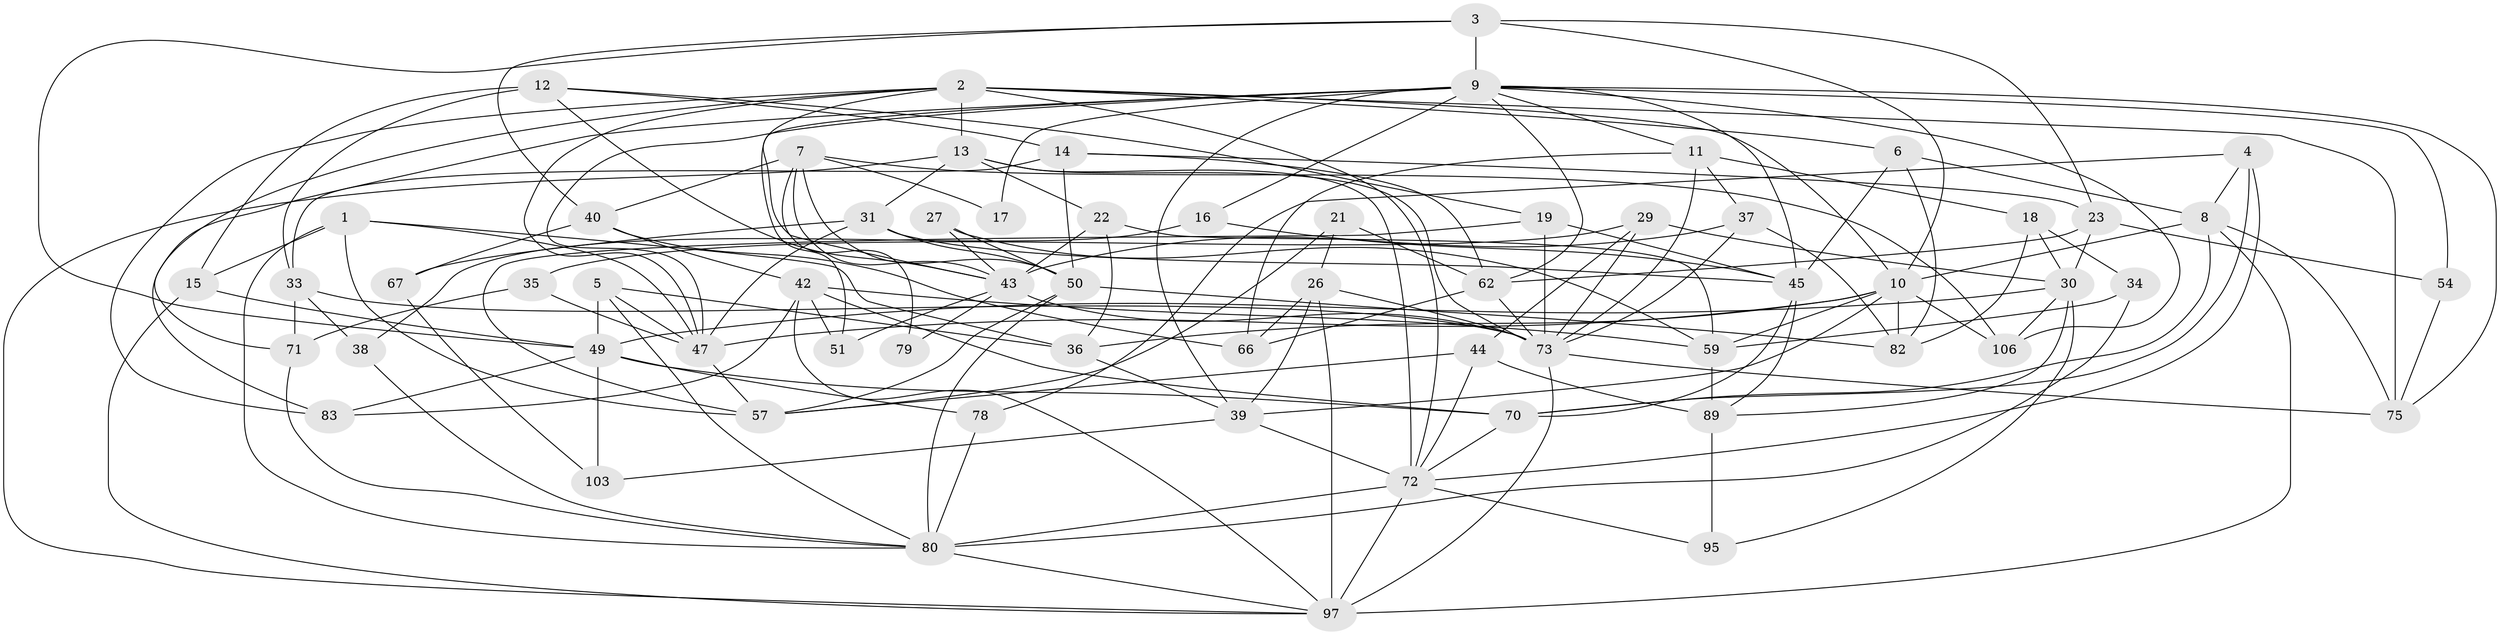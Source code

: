 // Generated by graph-tools (version 1.1) at 2025/24/03/03/25 07:24:01]
// undirected, 64 vertices, 167 edges
graph export_dot {
graph [start="1"]
  node [color=gray90,style=filled];
  1 [super="+101"];
  2 [super="+56"];
  3 [super="+28"];
  4 [super="+63"];
  5 [super="+24"];
  6 [super="+48"];
  7 [super="+88"];
  8 [super="+55"];
  9 [super="+65"];
  10 [super="+41"];
  11 [super="+25"];
  12;
  13 [super="+58"];
  14 [super="+87"];
  15 [super="+52"];
  16 [super="+20"];
  17;
  18 [super="+104"];
  19 [super="+32"];
  21;
  22;
  23;
  26 [super="+53"];
  27;
  29;
  30 [super="+61"];
  31 [super="+74"];
  33 [super="+60"];
  34;
  35;
  36 [super="+86"];
  37;
  38;
  39 [super="+98"];
  40;
  42 [super="+46"];
  43 [super="+85"];
  44 [super="+68"];
  45 [super="+64"];
  47 [super="+84"];
  49 [super="+81"];
  50 [super="+96"];
  51;
  54;
  57;
  59 [super="+102"];
  62 [super="+90"];
  66 [super="+69"];
  67;
  70 [super="+105"];
  71;
  72 [super="+76"];
  73 [super="+77"];
  75 [super="+94"];
  78;
  79;
  80 [super="+99"];
  82 [super="+93"];
  83 [super="+91"];
  89 [super="+92"];
  95;
  97 [super="+100"];
  103;
  106;
  1 -- 57;
  1 -- 47;
  1 -- 80;
  1 -- 36;
  1 -- 15;
  2 -- 10;
  2 -- 71;
  2 -- 6;
  2 -- 83;
  2 -- 72;
  2 -- 75;
  2 -- 43;
  2 -- 47;
  2 -- 13;
  3 -- 40;
  3 -- 23;
  3 -- 10;
  3 -- 9;
  3 -- 49;
  4 -- 70;
  4 -- 72;
  4 -- 78;
  4 -- 8;
  5 -- 49;
  5 -- 47;
  5 -- 80;
  5 -- 36;
  6 -- 82;
  6 -- 45;
  6 -- 8;
  7 -- 17;
  7 -- 40;
  7 -- 79;
  7 -- 43;
  7 -- 50;
  7 -- 106;
  8 -- 70;
  8 -- 97;
  8 -- 10;
  8 -- 75;
  9 -- 45;
  9 -- 51;
  9 -- 62;
  9 -- 106;
  9 -- 16;
  9 -- 17;
  9 -- 54;
  9 -- 75;
  9 -- 11;
  9 -- 47;
  9 -- 39;
  9 -- 83;
  10 -- 106;
  10 -- 36;
  10 -- 59;
  10 -- 47;
  10 -- 82;
  10 -- 39;
  11 -- 18;
  11 -- 73;
  11 -- 37;
  11 -- 66;
  12 -- 14;
  12 -- 15;
  12 -- 33;
  12 -- 43;
  12 -- 19;
  13 -- 72;
  13 -- 22;
  13 -- 97;
  13 -- 73;
  13 -- 31;
  14 -- 50;
  14 -- 23;
  14 -- 33;
  14 -- 62;
  15 -- 49;
  15 -- 97;
  16 -- 38;
  16 -- 45;
  18 -- 34;
  18 -- 82;
  18 -- 30;
  19 -- 45;
  19 -- 73;
  19 -- 57;
  21 -- 57;
  21 -- 62;
  21 -- 26;
  22 -- 43;
  22 -- 59;
  22 -- 36;
  23 -- 30;
  23 -- 54;
  23 -- 62;
  26 -- 39;
  26 -- 66;
  26 -- 73;
  26 -- 97;
  27 -- 43;
  27 -- 50;
  27 -- 59;
  29 -- 30;
  29 -- 35;
  29 -- 73;
  29 -- 44;
  30 -- 106 [weight=2];
  30 -- 49;
  30 -- 95;
  30 -- 89;
  31 -- 45;
  31 -- 67;
  31 -- 50;
  31 -- 47;
  33 -- 38;
  33 -- 73;
  33 -- 71;
  34 -- 59;
  34 -- 80;
  35 -- 47;
  35 -- 71;
  36 -- 39;
  37 -- 43;
  37 -- 82;
  37 -- 73;
  38 -- 80;
  39 -- 72;
  39 -- 103;
  40 -- 66;
  40 -- 42;
  40 -- 67;
  42 -- 51;
  42 -- 59;
  42 -- 97;
  42 -- 83;
  42 -- 70;
  43 -- 51;
  43 -- 79;
  43 -- 73;
  44 -- 57;
  44 -- 72;
  44 -- 89;
  45 -- 70;
  45 -- 89;
  47 -- 57;
  49 -- 78;
  49 -- 83;
  49 -- 70;
  49 -- 103;
  50 -- 80;
  50 -- 82;
  50 -- 57;
  54 -- 75;
  59 -- 89 [weight=2];
  62 -- 73;
  62 -- 66;
  67 -- 103;
  70 -- 72;
  71 -- 80;
  72 -- 95;
  72 -- 80;
  72 -- 97 [weight=2];
  73 -- 97;
  73 -- 75;
  78 -- 80;
  80 -- 97;
  89 -- 95;
}
